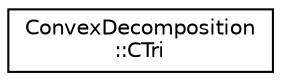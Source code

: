 digraph "Graphical Class Hierarchy"
{
  edge [fontname="Helvetica",fontsize="10",labelfontname="Helvetica",labelfontsize="10"];
  node [fontname="Helvetica",fontsize="10",shape=record];
  rankdir="LR";
  Node1 [label="ConvexDecomposition\l::CTri",height=0.2,width=0.4,color="black", fillcolor="white", style="filled",URL="$class_convex_decomposition_1_1_c_tri.html"];
}
